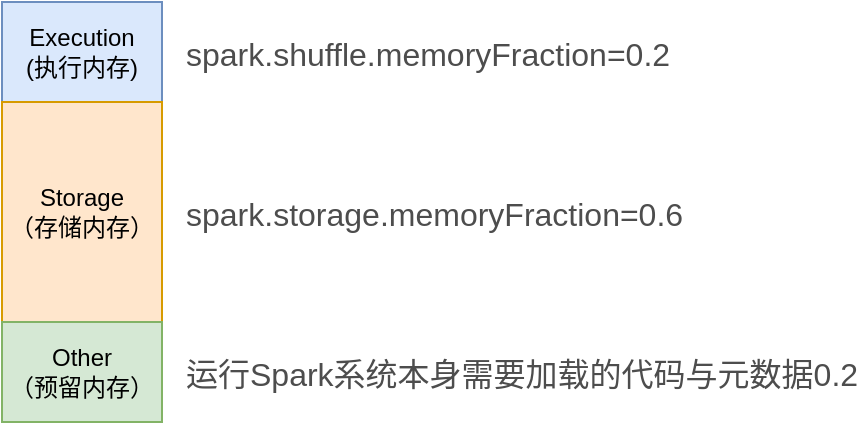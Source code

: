 <mxfile version="13.3.9" type="device"><diagram id="J0okU8dIXzOhQemRuNHq" name="第 1 页"><mxGraphModel dx="628" dy="469" grid="0" gridSize="10" guides="1" tooltips="1" connect="1" arrows="1" fold="1" page="0" pageScale="1" pageWidth="827" pageHeight="1169" math="0" shadow="0"><root><mxCell id="0"/><mxCell id="1" parent="0"/><mxCell id="1X-Tor5yyqfdDlfzKI0i-1" value="Execution&lt;br&gt;(执行内存)" style="rounded=0;whiteSpace=wrap;html=1;fillColor=#dae8fc;strokeColor=#6c8ebf;" vertex="1" parent="1"><mxGeometry x="70" y="40" width="80" height="50" as="geometry"/></mxCell><mxCell id="1X-Tor5yyqfdDlfzKI0i-2" value="Storage&lt;br&gt;（存储内存）" style="rounded=0;whiteSpace=wrap;html=1;fillColor=#ffe6cc;strokeColor=#d79b00;" vertex="1" parent="1"><mxGeometry x="70" y="90" width="80" height="110" as="geometry"/></mxCell><mxCell id="1X-Tor5yyqfdDlfzKI0i-3" value="Other&lt;br&gt;（预留内存）" style="rounded=0;whiteSpace=wrap;html=1;fillColor=#d5e8d4;strokeColor=#82b366;" vertex="1" parent="1"><mxGeometry x="70" y="200" width="80" height="50" as="geometry"/></mxCell><mxCell id="1X-Tor5yyqfdDlfzKI0i-4" value="&lt;span style=&quot;color: rgb(77 , 77 , 77) ; font-size: 16px ; font-style: normal ; font-weight: 400 ; letter-spacing: normal ; text-indent: 0px ; text-transform: none ; word-spacing: 0px ; background-color: rgb(255 , 255 , 255) ; display: inline ; float: none&quot;&gt;spark.shuffle.memoryFraction=0.2&lt;/span&gt;" style="text;whiteSpace=wrap;html=1;" vertex="1" parent="1"><mxGeometry x="160" y="50" width="240" height="30" as="geometry"/></mxCell><mxCell id="1X-Tor5yyqfdDlfzKI0i-5" value="&lt;span style=&quot;color: rgb(77 , 77 , 77) ; font-size: 16px ; font-style: normal ; font-weight: 400 ; letter-spacing: normal ; text-indent: 0px ; text-transform: none ; word-spacing: 0px ; background-color: rgb(255 , 255 , 255) ; display: inline ; float: none&quot;&gt;spark.storage.memoryFraction=0.6&lt;/span&gt;" style="text;whiteSpace=wrap;html=1;" vertex="1" parent="1"><mxGeometry x="160" y="130" width="240" height="30" as="geometry"/></mxCell><mxCell id="1X-Tor5yyqfdDlfzKI0i-6" value="&lt;span style=&quot;color: rgb(77 , 77 , 77) ; font-size: 16px ; font-style: normal ; font-weight: 400 ; letter-spacing: normal ; text-indent: 0px ; text-transform: none ; word-spacing: 0px ; background-color: rgb(255 , 255 , 255) ; display: inline ; float: none&quot;&gt;运行Spark系统本身需要加载的代码与元数据0.2&lt;/span&gt;" style="text;whiteSpace=wrap;html=1;" vertex="1" parent="1"><mxGeometry x="160" y="210" width="340" height="30" as="geometry"/></mxCell></root></mxGraphModel></diagram></mxfile>